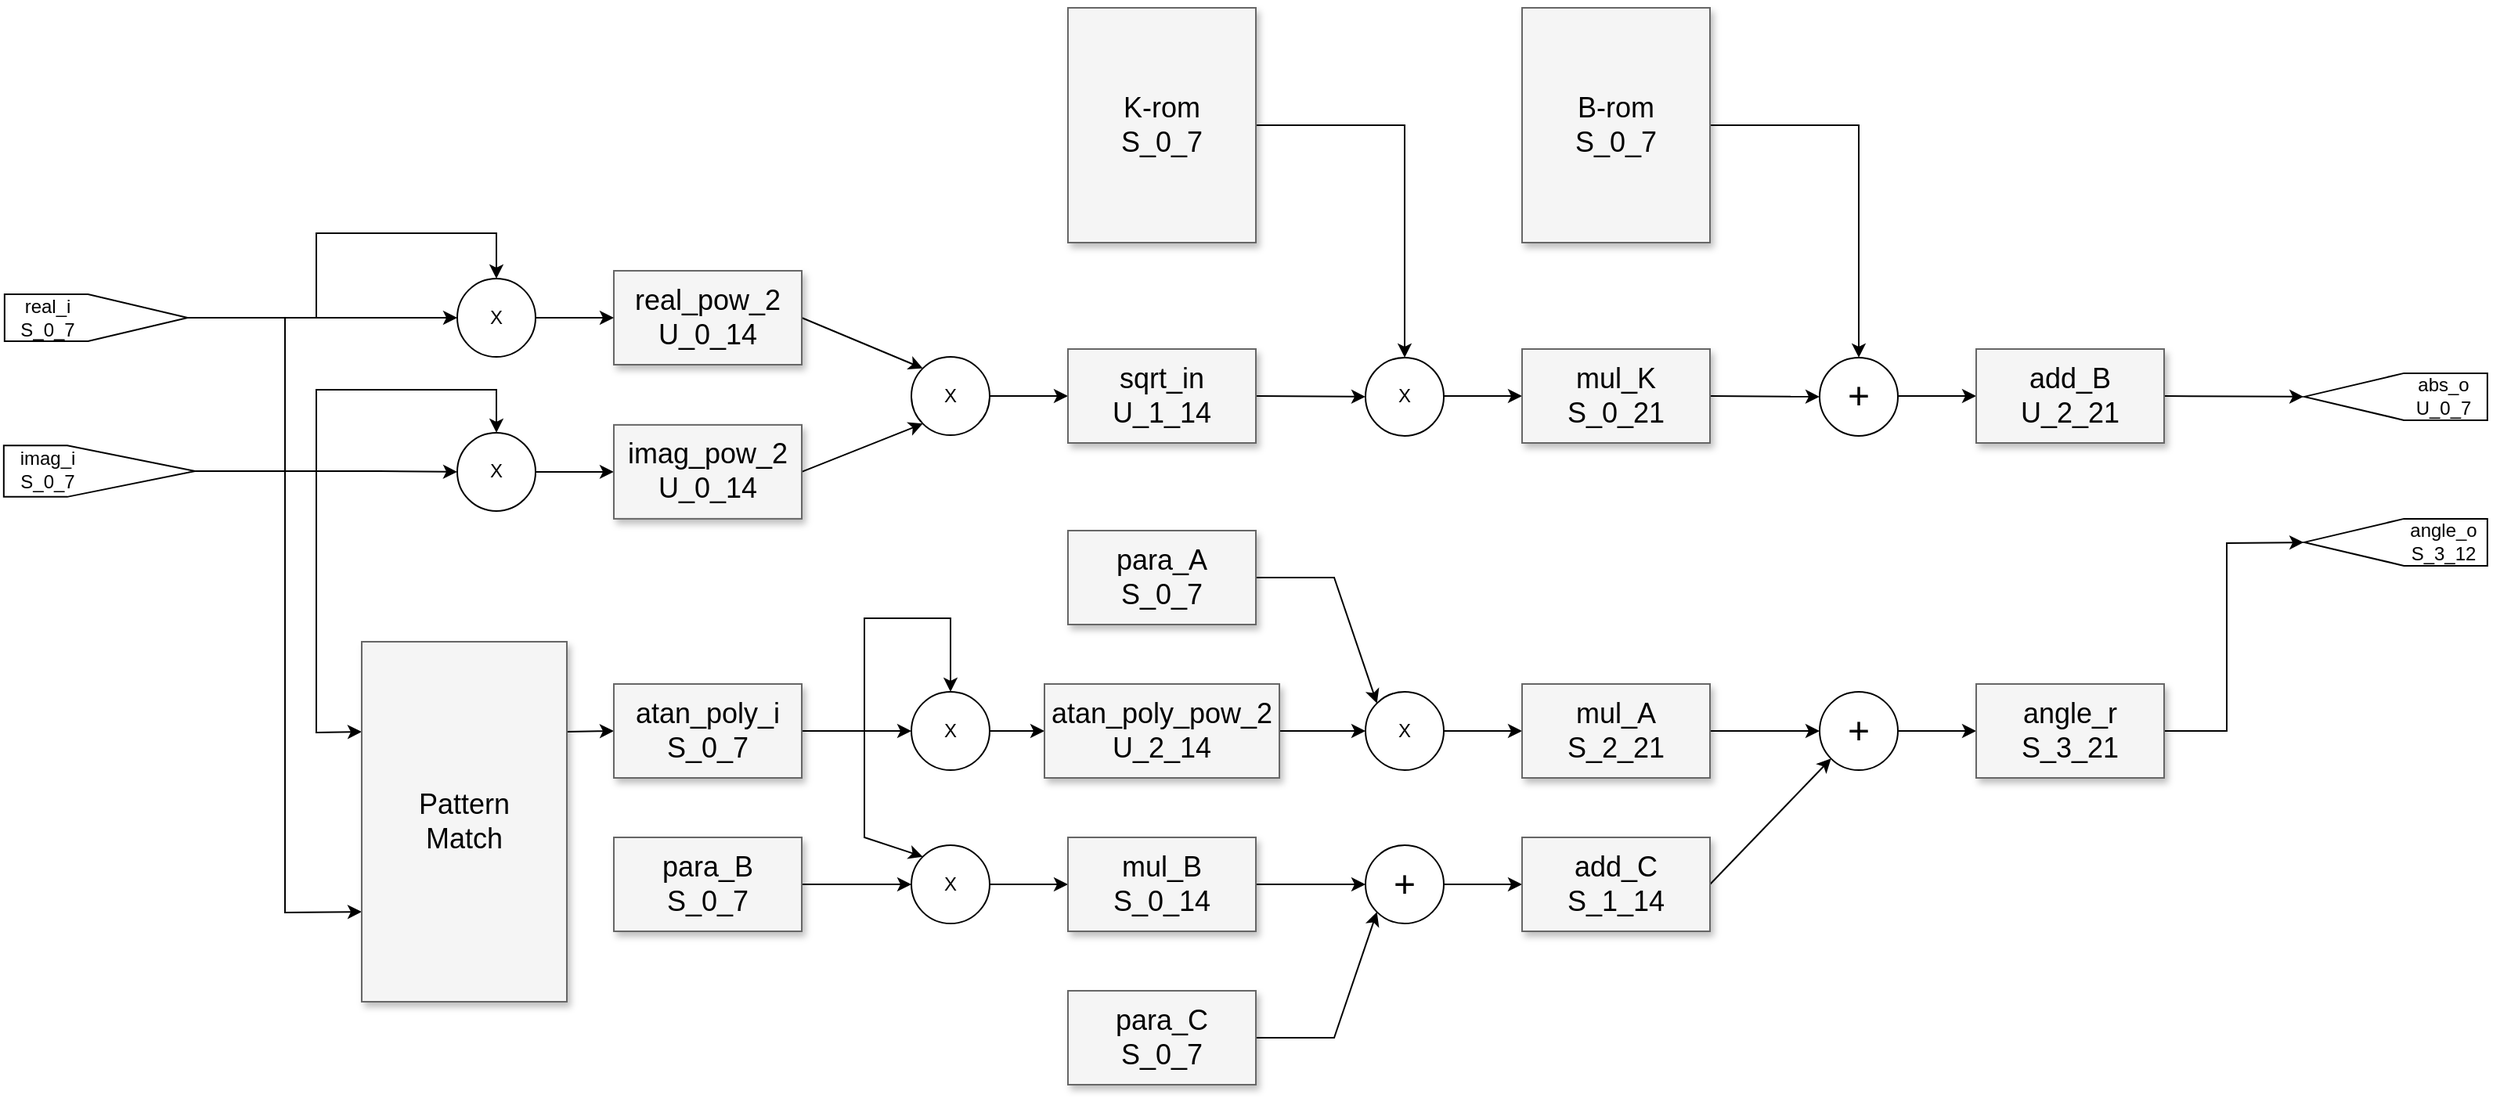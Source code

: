 <mxfile version="21.2.1" type="github">
  <diagram name="Page-1" id="90a13364-a465-7bf4-72fc-28e22215d7a0">
    <mxGraphModel dx="1196" dy="786" grid="1" gridSize="10" guides="1" tooltips="1" connect="1" arrows="1" fold="1" page="1" pageScale="1.5" pageWidth="1169" pageHeight="826" background="none" math="0" shadow="0">
      <root>
        <mxCell id="0" style=";html=1;" />
        <mxCell id="1" style=";html=1;" parent="0" />
        <mxCell id="tQY6BfCOZmGEvX_oJBTy-40" style="edgeStyle=none;rounded=0;orthogonalLoop=1;jettySize=auto;html=1;exitX=1;exitY=0.5;exitDx=0;exitDy=0;entryX=0.5;entryY=0;entryDx=0;entryDy=0;" edge="1" parent="1" source="3a17f1ce550125da-8" target="tQY6BfCOZmGEvX_oJBTy-38">
          <mxGeometry relative="1" as="geometry">
            <mxPoint x="1440" y="545.333" as="targetPoint" />
            <Array as="points">
              <mxPoint x="1445" y="545" />
            </Array>
          </mxGeometry>
        </mxCell>
        <mxCell id="3a17f1ce550125da-8" value="K-rom&lt;br&gt;S_0_7" style="whiteSpace=wrap;html=1;shadow=1;fontSize=18;fillColor=#f5f5f5;strokeColor=#666666;" parent="1" vertex="1">
          <mxGeometry x="1230" y="470" width="120" height="150" as="geometry" />
        </mxCell>
        <mxCell id="tQY6BfCOZmGEvX_oJBTy-34" style="edgeStyle=none;rounded=0;orthogonalLoop=1;jettySize=auto;html=1;exitX=1;exitY=0.5;exitDx=0;exitDy=0;entryX=0;entryY=0;entryDx=0;entryDy=0;" edge="1" parent="1" source="3a17f1ce550125da-11" target="tQY6BfCOZmGEvX_oJBTy-28">
          <mxGeometry relative="1" as="geometry" />
        </mxCell>
        <mxCell id="3a17f1ce550125da-11" value="real_pow_2&lt;br&gt;U_0_14" style="whiteSpace=wrap;html=1;shadow=1;fontSize=18;fillColor=#f5f5f5;strokeColor=#666666;" parent="1" vertex="1">
          <mxGeometry x="940" y="638" width="120" height="60" as="geometry" />
        </mxCell>
        <mxCell id="tQY6BfCOZmGEvX_oJBTy-24" style="edgeStyle=none;rounded=0;orthogonalLoop=1;jettySize=auto;html=1;exitX=1;exitY=0.5;exitDx=0;exitDy=0;entryX=0;entryY=0.5;entryDx=0;entryDy=0;" edge="1" parent="1" source="tQY6BfCOZmGEvX_oJBTy-2" target="3a17f1ce550125da-11">
          <mxGeometry relative="1" as="geometry" />
        </mxCell>
        <mxCell id="tQY6BfCOZmGEvX_oJBTy-2" value="X" style="ellipse;whiteSpace=wrap;html=1;aspect=fixed;" vertex="1" parent="1">
          <mxGeometry x="840" y="643" width="50" height="50" as="geometry" />
        </mxCell>
        <mxCell id="tQY6BfCOZmGEvX_oJBTy-6" style="edgeStyle=orthogonalEdgeStyle;rounded=0;orthogonalLoop=1;jettySize=auto;html=1;exitX=0.5;exitY=1;exitDx=0;exitDy=0;entryX=0;entryY=0.5;entryDx=0;entryDy=0;" edge="1" parent="1" source="tQY6BfCOZmGEvX_oJBTy-5" target="tQY6BfCOZmGEvX_oJBTy-2">
          <mxGeometry relative="1" as="geometry">
            <Array as="points">
              <mxPoint x="790" y="668" />
              <mxPoint x="790" y="668" />
            </Array>
          </mxGeometry>
        </mxCell>
        <mxCell id="tQY6BfCOZmGEvX_oJBTy-8" style="edgeStyle=none;rounded=0;orthogonalLoop=1;jettySize=auto;html=1;entryX=0.5;entryY=0;entryDx=0;entryDy=0;" edge="1" parent="1" target="tQY6BfCOZmGEvX_oJBTy-2">
          <mxGeometry relative="1" as="geometry">
            <mxPoint x="750" y="614" as="sourcePoint" />
            <Array as="points">
              <mxPoint x="750" y="668" />
              <mxPoint x="750" y="614" />
              <mxPoint x="810" y="614" />
              <mxPoint x="865" y="614" />
            </Array>
          </mxGeometry>
        </mxCell>
        <mxCell id="tQY6BfCOZmGEvX_oJBTy-56" style="edgeStyle=none;rounded=0;orthogonalLoop=1;jettySize=auto;html=1;entryX=0;entryY=0.75;entryDx=0;entryDy=0;" edge="1" parent="1" target="tQY6BfCOZmGEvX_oJBTy-55">
          <mxGeometry relative="1" as="geometry">
            <mxPoint x="730" y="668" as="sourcePoint" />
            <Array as="points">
              <mxPoint x="730" y="1048" />
            </Array>
          </mxGeometry>
        </mxCell>
        <mxCell id="tQY6BfCOZmGEvX_oJBTy-5" value="" style="shape=offPageConnector;whiteSpace=wrap;html=1;rotation=-90;size=0.544;" vertex="1" parent="1">
          <mxGeometry x="594.37" y="609.56" width="30" height="116.89" as="geometry" />
        </mxCell>
        <mxCell id="tQY6BfCOZmGEvX_oJBTy-27" style="edgeStyle=none;rounded=0;orthogonalLoop=1;jettySize=auto;html=1;exitX=1;exitY=0.5;exitDx=0;exitDy=0;entryX=0;entryY=0.5;entryDx=0;entryDy=0;" edge="1" parent="1" source="tQY6BfCOZmGEvX_oJBTy-20" target="tQY6BfCOZmGEvX_oJBTy-26">
          <mxGeometry relative="1" as="geometry" />
        </mxCell>
        <mxCell id="tQY6BfCOZmGEvX_oJBTy-20" value="X" style="ellipse;whiteSpace=wrap;html=1;aspect=fixed;" vertex="1" parent="1">
          <mxGeometry x="840" y="741.44" width="50" height="50" as="geometry" />
        </mxCell>
        <mxCell id="tQY6BfCOZmGEvX_oJBTy-21" style="edgeStyle=orthogonalEdgeStyle;rounded=0;orthogonalLoop=1;jettySize=auto;html=1;exitX=0.5;exitY=1;exitDx=0;exitDy=0;entryX=0;entryY=0.5;entryDx=0;entryDy=0;" edge="1" parent="1" source="tQY6BfCOZmGEvX_oJBTy-23" target="tQY6BfCOZmGEvX_oJBTy-20">
          <mxGeometry relative="1" as="geometry">
            <Array as="points">
              <mxPoint x="790" y="766.44" />
              <mxPoint x="790" y="766.44" />
            </Array>
          </mxGeometry>
        </mxCell>
        <mxCell id="tQY6BfCOZmGEvX_oJBTy-22" style="edgeStyle=none;rounded=0;orthogonalLoop=1;jettySize=auto;html=1;entryX=0.5;entryY=0;entryDx=0;entryDy=0;" edge="1" parent="1" target="tQY6BfCOZmGEvX_oJBTy-20">
          <mxGeometry relative="1" as="geometry">
            <mxPoint x="750" y="766.44" as="sourcePoint" />
            <Array as="points">
              <mxPoint x="750" y="714" />
              <mxPoint x="865" y="714" />
            </Array>
          </mxGeometry>
        </mxCell>
        <mxCell id="tQY6BfCOZmGEvX_oJBTy-57" style="edgeStyle=none;rounded=0;orthogonalLoop=1;jettySize=auto;html=1;entryX=0;entryY=0.25;entryDx=0;entryDy=0;" edge="1" parent="1" target="tQY6BfCOZmGEvX_oJBTy-55">
          <mxGeometry relative="1" as="geometry">
            <mxPoint x="750" y="766" as="sourcePoint" />
            <Array as="points">
              <mxPoint x="750" y="933" />
            </Array>
          </mxGeometry>
        </mxCell>
        <mxCell id="tQY6BfCOZmGEvX_oJBTy-23" value="" style="shape=offPageConnector;whiteSpace=wrap;html=1;rotation=-90;size=0.668;" vertex="1" parent="1">
          <mxGeometry x="595.11" y="704.95" width="32.79" height="122.18" as="geometry" />
        </mxCell>
        <mxCell id="tQY6BfCOZmGEvX_oJBTy-35" style="edgeStyle=none;rounded=0;orthogonalLoop=1;jettySize=auto;html=1;exitX=1;exitY=0.5;exitDx=0;exitDy=0;entryX=0;entryY=1;entryDx=0;entryDy=0;" edge="1" parent="1" source="tQY6BfCOZmGEvX_oJBTy-26" target="tQY6BfCOZmGEvX_oJBTy-28">
          <mxGeometry relative="1" as="geometry" />
        </mxCell>
        <mxCell id="tQY6BfCOZmGEvX_oJBTy-26" value="imag_pow_2&lt;br&gt;U_0_14" style="whiteSpace=wrap;html=1;shadow=1;fontSize=18;fillColor=#f5f5f5;strokeColor=#666666;" vertex="1" parent="1">
          <mxGeometry x="940" y="736.44" width="120" height="60" as="geometry" />
        </mxCell>
        <mxCell id="tQY6BfCOZmGEvX_oJBTy-37" style="edgeStyle=none;rounded=0;orthogonalLoop=1;jettySize=auto;html=1;exitX=1;exitY=0.5;exitDx=0;exitDy=0;entryX=0;entryY=0.5;entryDx=0;entryDy=0;" edge="1" parent="1" source="tQY6BfCOZmGEvX_oJBTy-28" target="tQY6BfCOZmGEvX_oJBTy-36">
          <mxGeometry relative="1" as="geometry" />
        </mxCell>
        <mxCell id="tQY6BfCOZmGEvX_oJBTy-28" value="X" style="ellipse;whiteSpace=wrap;html=1;aspect=fixed;" vertex="1" parent="1">
          <mxGeometry x="1130" y="693" width="50" height="50" as="geometry" />
        </mxCell>
        <mxCell id="tQY6BfCOZmGEvX_oJBTy-39" style="edgeStyle=none;rounded=0;orthogonalLoop=1;jettySize=auto;html=1;exitX=1;exitY=0.5;exitDx=0;exitDy=0;entryX=0;entryY=0.5;entryDx=0;entryDy=0;" edge="1" parent="1" source="tQY6BfCOZmGEvX_oJBTy-36" target="tQY6BfCOZmGEvX_oJBTy-38">
          <mxGeometry relative="1" as="geometry" />
        </mxCell>
        <mxCell id="tQY6BfCOZmGEvX_oJBTy-36" value="sqrt_in&lt;br&gt;U_1_14" style="whiteSpace=wrap;html=1;shadow=1;fontSize=18;fillColor=#f5f5f5;strokeColor=#666666;" vertex="1" parent="1">
          <mxGeometry x="1230" y="688" width="120" height="60" as="geometry" />
        </mxCell>
        <mxCell id="tQY6BfCOZmGEvX_oJBTy-38" value="X" style="ellipse;whiteSpace=wrap;html=1;aspect=fixed;" vertex="1" parent="1">
          <mxGeometry x="1420" y="693.44" width="50" height="50" as="geometry" />
        </mxCell>
        <mxCell id="tQY6BfCOZmGEvX_oJBTy-41" style="edgeStyle=none;rounded=0;orthogonalLoop=1;jettySize=auto;html=1;exitX=1;exitY=0.5;exitDx=0;exitDy=0;entryX=0.5;entryY=0;entryDx=0;entryDy=0;" edge="1" parent="1" source="tQY6BfCOZmGEvX_oJBTy-42" target="tQY6BfCOZmGEvX_oJBTy-46">
          <mxGeometry relative="1" as="geometry">
            <mxPoint x="1730" y="545.333" as="targetPoint" />
            <Array as="points">
              <mxPoint x="1735" y="545" />
            </Array>
          </mxGeometry>
        </mxCell>
        <mxCell id="tQY6BfCOZmGEvX_oJBTy-42" value="B-rom&lt;br&gt;S_0_7" style="whiteSpace=wrap;html=1;shadow=1;fontSize=18;fillColor=#f5f5f5;strokeColor=#666666;" vertex="1" parent="1">
          <mxGeometry x="1520" y="470" width="120" height="150" as="geometry" />
        </mxCell>
        <mxCell id="tQY6BfCOZmGEvX_oJBTy-43" style="edgeStyle=none;rounded=0;orthogonalLoop=1;jettySize=auto;html=1;exitX=1;exitY=0.5;exitDx=0;exitDy=0;entryX=0;entryY=0.5;entryDx=0;entryDy=0;" edge="1" parent="1" target="tQY6BfCOZmGEvX_oJBTy-45">
          <mxGeometry relative="1" as="geometry">
            <mxPoint x="1470" y="718" as="sourcePoint" />
          </mxGeometry>
        </mxCell>
        <mxCell id="tQY6BfCOZmGEvX_oJBTy-44" style="edgeStyle=none;rounded=0;orthogonalLoop=1;jettySize=auto;html=1;exitX=1;exitY=0.5;exitDx=0;exitDy=0;entryX=0;entryY=0.5;entryDx=0;entryDy=0;" edge="1" parent="1" source="tQY6BfCOZmGEvX_oJBTy-45" target="tQY6BfCOZmGEvX_oJBTy-46">
          <mxGeometry relative="1" as="geometry" />
        </mxCell>
        <mxCell id="tQY6BfCOZmGEvX_oJBTy-45" value="mul_K&lt;br&gt;S_0_21" style="whiteSpace=wrap;html=1;shadow=1;fontSize=18;fillColor=#f5f5f5;strokeColor=#666666;" vertex="1" parent="1">
          <mxGeometry x="1520" y="688" width="120" height="60" as="geometry" />
        </mxCell>
        <mxCell id="tQY6BfCOZmGEvX_oJBTy-46" value="&lt;font style=&quot;font-size: 24px;&quot;&gt;+&lt;/font&gt;" style="ellipse;whiteSpace=wrap;html=1;aspect=fixed;" vertex="1" parent="1">
          <mxGeometry x="1710" y="693.44" width="50" height="50" as="geometry" />
        </mxCell>
        <mxCell id="tQY6BfCOZmGEvX_oJBTy-53" style="edgeStyle=none;rounded=0;orthogonalLoop=1;jettySize=auto;html=1;exitX=1;exitY=0.5;exitDx=0;exitDy=0;entryX=0;entryY=0.5;entryDx=0;entryDy=0;" edge="1" parent="1" target="tQY6BfCOZmGEvX_oJBTy-54">
          <mxGeometry relative="1" as="geometry">
            <mxPoint x="1760" y="718" as="sourcePoint" />
          </mxGeometry>
        </mxCell>
        <mxCell id="tQY6BfCOZmGEvX_oJBTy-97" style="edgeStyle=none;rounded=0;orthogonalLoop=1;jettySize=auto;html=1;exitX=1;exitY=0.5;exitDx=0;exitDy=0;entryX=0.5;entryY=1;entryDx=0;entryDy=0;" edge="1" parent="1" source="tQY6BfCOZmGEvX_oJBTy-54">
          <mxGeometry relative="1" as="geometry">
            <mxPoint x="2019.065" y="718.44" as="targetPoint" />
          </mxGeometry>
        </mxCell>
        <mxCell id="tQY6BfCOZmGEvX_oJBTy-54" value="add_B&lt;br&gt;U_2_21" style="whiteSpace=wrap;html=1;shadow=1;fontSize=18;fillColor=#f5f5f5;strokeColor=#666666;" vertex="1" parent="1">
          <mxGeometry x="1810" y="688" width="120" height="60" as="geometry" />
        </mxCell>
        <mxCell id="tQY6BfCOZmGEvX_oJBTy-60" style="edgeStyle=none;rounded=0;orthogonalLoop=1;jettySize=auto;html=1;exitX=1;exitY=0.25;exitDx=0;exitDy=0;entryX=0;entryY=0.5;entryDx=0;entryDy=0;" edge="1" parent="1" source="tQY6BfCOZmGEvX_oJBTy-55" target="tQY6BfCOZmGEvX_oJBTy-58">
          <mxGeometry relative="1" as="geometry" />
        </mxCell>
        <mxCell id="tQY6BfCOZmGEvX_oJBTy-55" value="Pattern&lt;br&gt;Match" style="whiteSpace=wrap;html=1;shadow=1;fontSize=18;fillColor=#f5f5f5;strokeColor=#666666;" vertex="1" parent="1">
          <mxGeometry x="779" y="875" width="131" height="230" as="geometry" />
        </mxCell>
        <mxCell id="tQY6BfCOZmGEvX_oJBTy-64" style="edgeStyle=none;rounded=0;orthogonalLoop=1;jettySize=auto;html=1;exitX=1;exitY=0.5;exitDx=0;exitDy=0;entryX=0;entryY=0.5;entryDx=0;entryDy=0;" edge="1" parent="1" source="tQY6BfCOZmGEvX_oJBTy-58" target="tQY6BfCOZmGEvX_oJBTy-62">
          <mxGeometry relative="1" as="geometry" />
        </mxCell>
        <mxCell id="tQY6BfCOZmGEvX_oJBTy-65" style="edgeStyle=none;rounded=0;orthogonalLoop=1;jettySize=auto;html=1;entryX=0.5;entryY=0;entryDx=0;entryDy=0;" edge="1" parent="1" target="tQY6BfCOZmGEvX_oJBTy-62">
          <mxGeometry relative="1" as="geometry">
            <mxPoint x="1100" y="932" as="sourcePoint" />
            <Array as="points">
              <mxPoint x="1100" y="860" />
              <mxPoint x="1155" y="860" />
            </Array>
          </mxGeometry>
        </mxCell>
        <mxCell id="tQY6BfCOZmGEvX_oJBTy-67" style="edgeStyle=none;rounded=0;orthogonalLoop=1;jettySize=auto;html=1;entryX=0;entryY=0;entryDx=0;entryDy=0;" edge="1" parent="1" target="tQY6BfCOZmGEvX_oJBTy-66">
          <mxGeometry relative="1" as="geometry">
            <mxPoint x="1100" y="932" as="sourcePoint" />
            <Array as="points">
              <mxPoint x="1100" y="1000" />
            </Array>
          </mxGeometry>
        </mxCell>
        <mxCell id="tQY6BfCOZmGEvX_oJBTy-58" value="atan_poly_i&lt;br&gt;S_0_7" style="whiteSpace=wrap;html=1;shadow=1;fontSize=18;fillColor=#f5f5f5;strokeColor=#666666;" vertex="1" parent="1">
          <mxGeometry x="940" y="902" width="120" height="60" as="geometry" />
        </mxCell>
        <mxCell id="tQY6BfCOZmGEvX_oJBTy-68" style="edgeStyle=none;rounded=0;orthogonalLoop=1;jettySize=auto;html=1;exitX=1;exitY=0.5;exitDx=0;exitDy=0;entryX=0;entryY=0.5;entryDx=0;entryDy=0;" edge="1" parent="1" source="tQY6BfCOZmGEvX_oJBTy-61" target="tQY6BfCOZmGEvX_oJBTy-66">
          <mxGeometry relative="1" as="geometry" />
        </mxCell>
        <mxCell id="tQY6BfCOZmGEvX_oJBTy-61" value="para_B&lt;br&gt;S_0_7" style="whiteSpace=wrap;html=1;shadow=1;fontSize=18;fillColor=#f5f5f5;strokeColor=#666666;" vertex="1" parent="1">
          <mxGeometry x="940" y="1000" width="120" height="60" as="geometry" />
        </mxCell>
        <mxCell id="tQY6BfCOZmGEvX_oJBTy-75" style="edgeStyle=none;rounded=0;orthogonalLoop=1;jettySize=auto;html=1;exitX=1;exitY=0.5;exitDx=0;exitDy=0;entryX=0;entryY=0.5;entryDx=0;entryDy=0;" edge="1" parent="1" source="tQY6BfCOZmGEvX_oJBTy-62" target="tQY6BfCOZmGEvX_oJBTy-74">
          <mxGeometry relative="1" as="geometry" />
        </mxCell>
        <mxCell id="tQY6BfCOZmGEvX_oJBTy-62" value="X" style="ellipse;whiteSpace=wrap;html=1;aspect=fixed;" vertex="1" parent="1">
          <mxGeometry x="1130" y="907" width="50" height="50" as="geometry" />
        </mxCell>
        <mxCell id="tQY6BfCOZmGEvX_oJBTy-76" style="edgeStyle=none;rounded=0;orthogonalLoop=1;jettySize=auto;html=1;exitX=1;exitY=0.5;exitDx=0;exitDy=0;entryX=0;entryY=0.5;entryDx=0;entryDy=0;" edge="1" parent="1" source="tQY6BfCOZmGEvX_oJBTy-66" target="tQY6BfCOZmGEvX_oJBTy-70">
          <mxGeometry relative="1" as="geometry" />
        </mxCell>
        <mxCell id="tQY6BfCOZmGEvX_oJBTy-66" value="X" style="ellipse;whiteSpace=wrap;html=1;aspect=fixed;" vertex="1" parent="1">
          <mxGeometry x="1130" y="1005" width="50" height="50" as="geometry" />
        </mxCell>
        <mxCell id="tQY6BfCOZmGEvX_oJBTy-81" style="edgeStyle=none;rounded=0;orthogonalLoop=1;jettySize=auto;html=1;exitX=1;exitY=0.5;exitDx=0;exitDy=0;entryX=0;entryY=0.5;entryDx=0;entryDy=0;" edge="1" parent="1" source="tQY6BfCOZmGEvX_oJBTy-70" target="tQY6BfCOZmGEvX_oJBTy-78">
          <mxGeometry relative="1" as="geometry" />
        </mxCell>
        <mxCell id="tQY6BfCOZmGEvX_oJBTy-70" value="mul_B&lt;br&gt;S_0_14" style="whiteSpace=wrap;html=1;shadow=1;fontSize=18;fillColor=#f5f5f5;strokeColor=#666666;" vertex="1" parent="1">
          <mxGeometry x="1230" y="1000" width="120" height="60" as="geometry" />
        </mxCell>
        <mxCell id="tQY6BfCOZmGEvX_oJBTy-82" style="edgeStyle=none;rounded=0;orthogonalLoop=1;jettySize=auto;html=1;exitX=1;exitY=0.5;exitDx=0;exitDy=0;entryX=0;entryY=1;entryDx=0;entryDy=0;" edge="1" parent="1" source="tQY6BfCOZmGEvX_oJBTy-71" target="tQY6BfCOZmGEvX_oJBTy-78">
          <mxGeometry relative="1" as="geometry">
            <Array as="points">
              <mxPoint x="1400" y="1128" />
            </Array>
          </mxGeometry>
        </mxCell>
        <mxCell id="tQY6BfCOZmGEvX_oJBTy-71" value="para_C&lt;br&gt;S_0_7" style="whiteSpace=wrap;html=1;shadow=1;fontSize=18;fillColor=#f5f5f5;strokeColor=#666666;" vertex="1" parent="1">
          <mxGeometry x="1230" y="1098" width="120" height="60" as="geometry" />
        </mxCell>
        <mxCell id="tQY6BfCOZmGEvX_oJBTy-80" style="edgeStyle=none;rounded=0;orthogonalLoop=1;jettySize=auto;html=1;exitX=1;exitY=0.5;exitDx=0;exitDy=0;entryX=0;entryY=0;entryDx=0;entryDy=0;" edge="1" parent="1" source="tQY6BfCOZmGEvX_oJBTy-73" target="tQY6BfCOZmGEvX_oJBTy-77">
          <mxGeometry relative="1" as="geometry">
            <Array as="points">
              <mxPoint x="1400" y="834" />
            </Array>
          </mxGeometry>
        </mxCell>
        <mxCell id="tQY6BfCOZmGEvX_oJBTy-73" value="para_A&lt;br&gt;S_0_7" style="whiteSpace=wrap;html=1;shadow=1;fontSize=18;fillColor=#f5f5f5;strokeColor=#666666;" vertex="1" parent="1">
          <mxGeometry x="1230" y="804" width="120" height="60" as="geometry" />
        </mxCell>
        <mxCell id="tQY6BfCOZmGEvX_oJBTy-79" style="edgeStyle=none;rounded=0;orthogonalLoop=1;jettySize=auto;html=1;exitX=1;exitY=0.5;exitDx=0;exitDy=0;entryX=0;entryY=0.5;entryDx=0;entryDy=0;" edge="1" parent="1" source="tQY6BfCOZmGEvX_oJBTy-74" target="tQY6BfCOZmGEvX_oJBTy-77">
          <mxGeometry relative="1" as="geometry" />
        </mxCell>
        <mxCell id="tQY6BfCOZmGEvX_oJBTy-74" value="atan_poly_pow_2&lt;br&gt;U_2_14" style="whiteSpace=wrap;html=1;shadow=1;fontSize=18;fillColor=#f5f5f5;strokeColor=#666666;" vertex="1" parent="1">
          <mxGeometry x="1215" y="902" width="150" height="60" as="geometry" />
        </mxCell>
        <mxCell id="tQY6BfCOZmGEvX_oJBTy-85" style="edgeStyle=none;rounded=0;orthogonalLoop=1;jettySize=auto;html=1;exitX=1;exitY=0.5;exitDx=0;exitDy=0;entryX=0;entryY=0.5;entryDx=0;entryDy=0;" edge="1" parent="1" source="tQY6BfCOZmGEvX_oJBTy-77" target="tQY6BfCOZmGEvX_oJBTy-84">
          <mxGeometry relative="1" as="geometry" />
        </mxCell>
        <mxCell id="tQY6BfCOZmGEvX_oJBTy-77" value="X" style="ellipse;whiteSpace=wrap;html=1;aspect=fixed;" vertex="1" parent="1">
          <mxGeometry x="1420" y="907" width="50" height="50" as="geometry" />
        </mxCell>
        <mxCell id="tQY6BfCOZmGEvX_oJBTy-86" style="edgeStyle=none;rounded=0;orthogonalLoop=1;jettySize=auto;html=1;exitX=1;exitY=0.5;exitDx=0;exitDy=0;entryX=0;entryY=0.5;entryDx=0;entryDy=0;" edge="1" parent="1" source="tQY6BfCOZmGEvX_oJBTy-78" target="tQY6BfCOZmGEvX_oJBTy-83">
          <mxGeometry relative="1" as="geometry" />
        </mxCell>
        <mxCell id="tQY6BfCOZmGEvX_oJBTy-78" value="&lt;font style=&quot;font-size: 24px;&quot;&gt;+&lt;/font&gt;" style="ellipse;whiteSpace=wrap;html=1;aspect=fixed;" vertex="1" parent="1">
          <mxGeometry x="1420" y="1005" width="50" height="50" as="geometry" />
        </mxCell>
        <mxCell id="tQY6BfCOZmGEvX_oJBTy-90" style="edgeStyle=none;rounded=0;orthogonalLoop=1;jettySize=auto;html=1;exitX=1;exitY=0.5;exitDx=0;exitDy=0;entryX=0;entryY=1;entryDx=0;entryDy=0;" edge="1" parent="1" source="tQY6BfCOZmGEvX_oJBTy-83" target="tQY6BfCOZmGEvX_oJBTy-87">
          <mxGeometry relative="1" as="geometry" />
        </mxCell>
        <mxCell id="tQY6BfCOZmGEvX_oJBTy-83" value="add_C&lt;br&gt;S_1_14" style="whiteSpace=wrap;html=1;shadow=1;fontSize=18;fillColor=#f5f5f5;strokeColor=#666666;" vertex="1" parent="1">
          <mxGeometry x="1520" y="1000" width="120" height="60" as="geometry" />
        </mxCell>
        <mxCell id="tQY6BfCOZmGEvX_oJBTy-89" style="edgeStyle=none;rounded=0;orthogonalLoop=1;jettySize=auto;html=1;exitX=1;exitY=0.5;exitDx=0;exitDy=0;entryX=0;entryY=0.5;entryDx=0;entryDy=0;" edge="1" parent="1" source="tQY6BfCOZmGEvX_oJBTy-84" target="tQY6BfCOZmGEvX_oJBTy-87">
          <mxGeometry relative="1" as="geometry" />
        </mxCell>
        <mxCell id="tQY6BfCOZmGEvX_oJBTy-84" value="mul_A&lt;br&gt;S_2_21" style="whiteSpace=wrap;html=1;shadow=1;fontSize=18;fillColor=#f5f5f5;strokeColor=#666666;" vertex="1" parent="1">
          <mxGeometry x="1520" y="902" width="120" height="60" as="geometry" />
        </mxCell>
        <mxCell id="tQY6BfCOZmGEvX_oJBTy-87" value="&lt;font style=&quot;font-size: 24px;&quot;&gt;+&lt;/font&gt;" style="ellipse;whiteSpace=wrap;html=1;aspect=fixed;" vertex="1" parent="1">
          <mxGeometry x="1710" y="907" width="50" height="50" as="geometry" />
        </mxCell>
        <mxCell id="tQY6BfCOZmGEvX_oJBTy-93" style="edgeStyle=none;rounded=0;orthogonalLoop=1;jettySize=auto;html=1;exitX=1;exitY=0.5;exitDx=0;exitDy=0;entryX=0;entryY=0.5;entryDx=0;entryDy=0;" edge="1" parent="1" target="tQY6BfCOZmGEvX_oJBTy-94">
          <mxGeometry relative="1" as="geometry">
            <mxPoint x="1760" y="932" as="sourcePoint" />
          </mxGeometry>
        </mxCell>
        <mxCell id="tQY6BfCOZmGEvX_oJBTy-100" style="edgeStyle=none;rounded=0;orthogonalLoop=1;jettySize=auto;html=1;exitX=1;exitY=0.5;exitDx=0;exitDy=0;entryX=0.5;entryY=1;entryDx=0;entryDy=0;" edge="1" parent="1" source="tQY6BfCOZmGEvX_oJBTy-94">
          <mxGeometry relative="1" as="geometry">
            <mxPoint x="2019.065" y="811.56" as="targetPoint" />
            <Array as="points">
              <mxPoint x="1970" y="932" />
              <mxPoint x="1970" y="812" />
            </Array>
          </mxGeometry>
        </mxCell>
        <mxCell id="tQY6BfCOZmGEvX_oJBTy-94" value="angle_r&lt;br&gt;S_3_21" style="whiteSpace=wrap;html=1;shadow=1;fontSize=18;fillColor=#f5f5f5;strokeColor=#666666;" vertex="1" parent="1">
          <mxGeometry x="1810" y="902" width="120" height="60" as="geometry" />
        </mxCell>
        <mxCell id="tQY6BfCOZmGEvX_oJBTy-101" value="real_i&lt;br&gt;S_0_7" style="text;html=1;align=center;verticalAlign=middle;resizable=0;points=[];autosize=1;strokeColor=none;fillColor=none;" vertex="1" parent="1">
          <mxGeometry x="548.25" y="648" width="60" height="40" as="geometry" />
        </mxCell>
        <mxCell id="tQY6BfCOZmGEvX_oJBTy-102" value="imag_i&lt;br&gt;S_0_7" style="text;html=1;align=center;verticalAlign=middle;resizable=0;points=[];autosize=1;strokeColor=none;fillColor=none;" vertex="1" parent="1">
          <mxGeometry x="548.25" y="745" width="60" height="40" as="geometry" />
        </mxCell>
        <mxCell id="tQY6BfCOZmGEvX_oJBTy-107" value="" style="shape=offPageConnector;whiteSpace=wrap;html=1;rotation=90;size=0.544;" vertex="1" parent="1">
          <mxGeometry x="2063" y="660" width="30" height="116.89" as="geometry" />
        </mxCell>
        <mxCell id="tQY6BfCOZmGEvX_oJBTy-108" value="abs_o&lt;br&gt;U_0_7" style="text;html=1;align=center;verticalAlign=middle;resizable=0;points=[];autosize=1;strokeColor=none;fillColor=none;" vertex="1" parent="1">
          <mxGeometry x="2078" y="698.44" width="60" height="40" as="geometry" />
        </mxCell>
        <mxCell id="tQY6BfCOZmGEvX_oJBTy-109" value="" style="shape=offPageConnector;whiteSpace=wrap;html=1;rotation=90;size=0.544;" vertex="1" parent="1">
          <mxGeometry x="2063" y="753" width="30" height="116.89" as="geometry" />
        </mxCell>
        <mxCell id="tQY6BfCOZmGEvX_oJBTy-110" value="angle_o&lt;br&gt;S_3_12" style="text;html=1;align=center;verticalAlign=middle;resizable=0;points=[];autosize=1;strokeColor=none;fillColor=none;" vertex="1" parent="1">
          <mxGeometry x="2073" y="791.44" width="70" height="40" as="geometry" />
        </mxCell>
      </root>
    </mxGraphModel>
  </diagram>
</mxfile>
